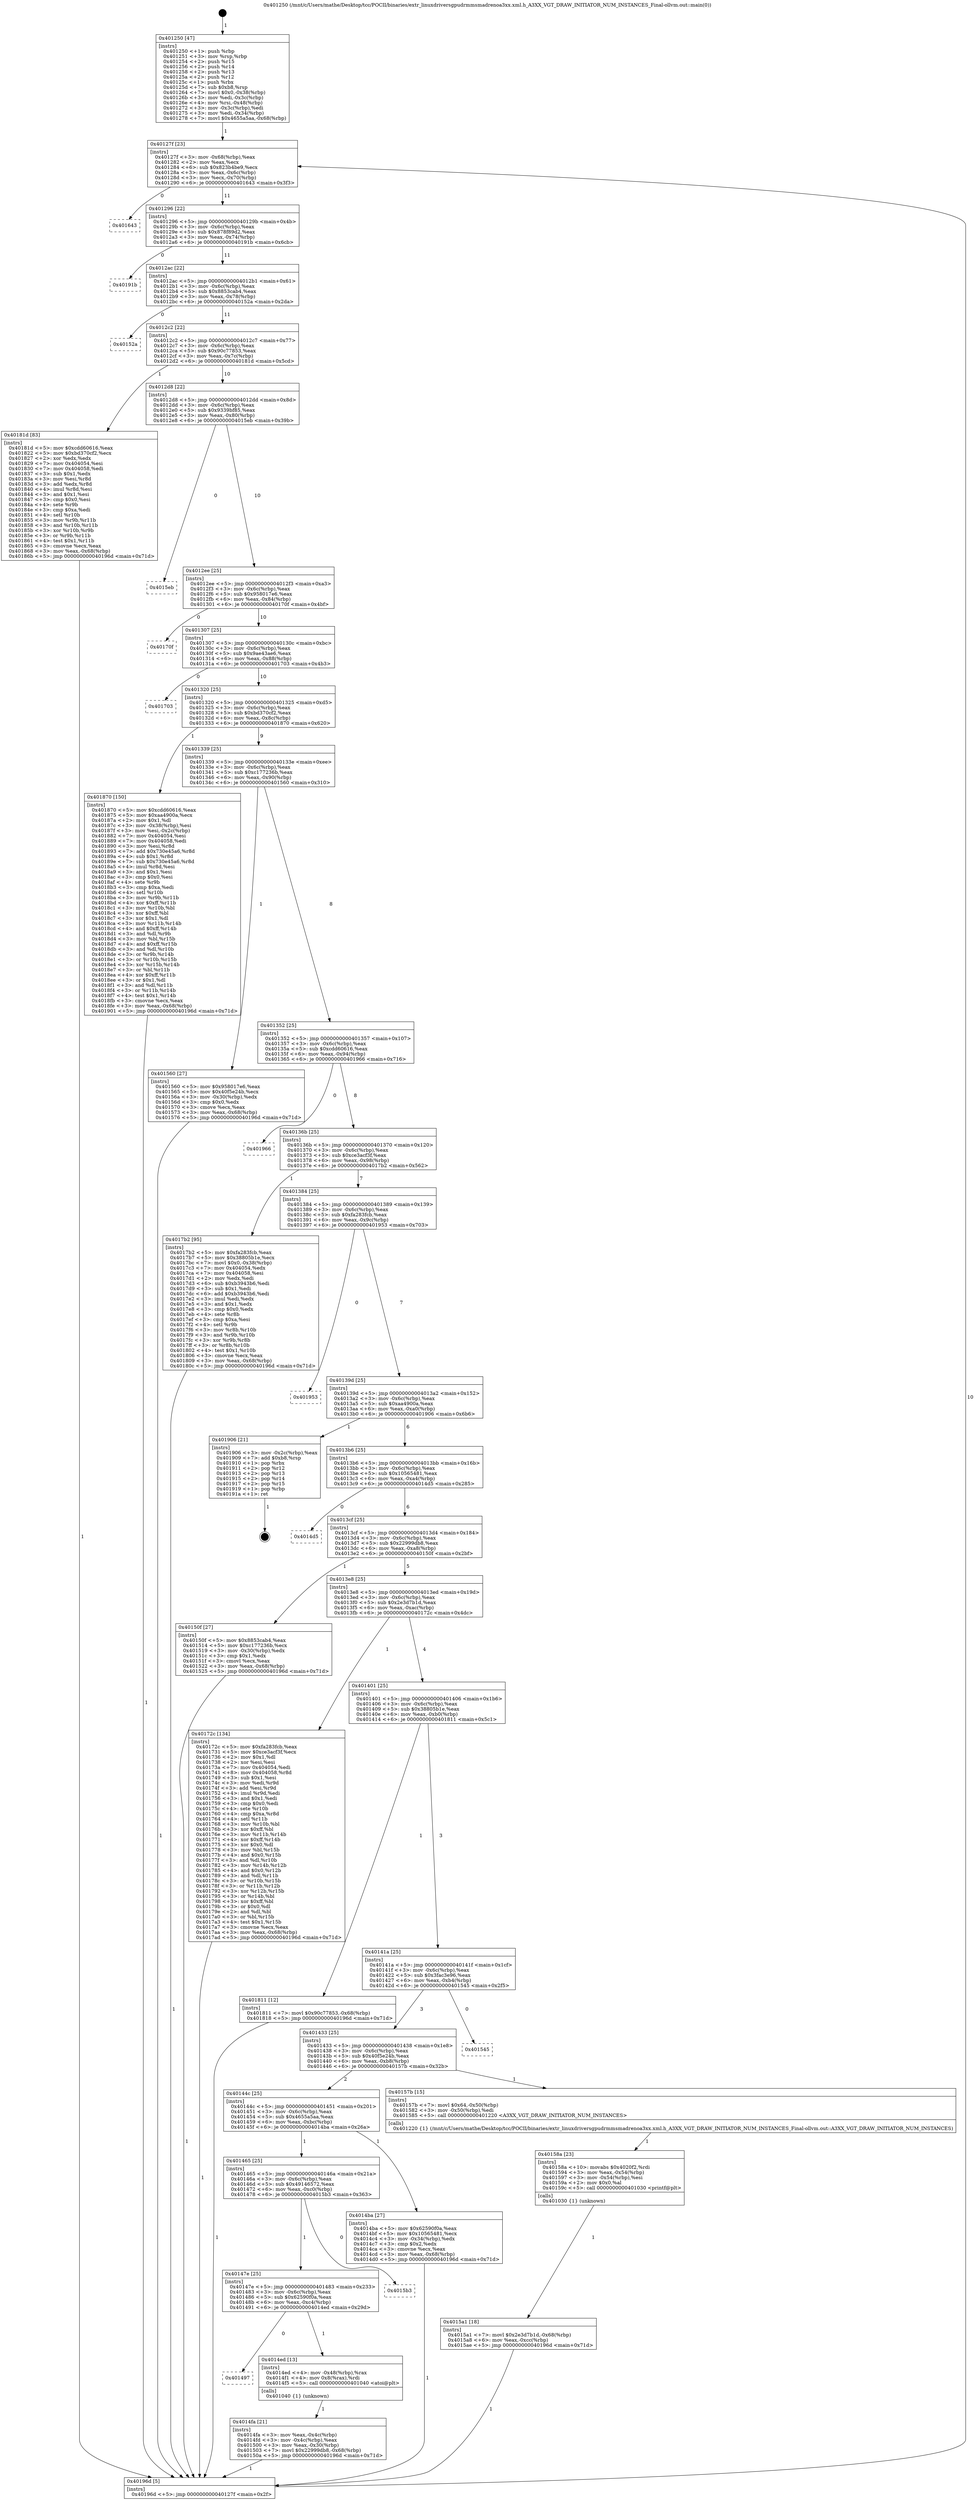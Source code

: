 digraph "0x401250" {
  label = "0x401250 (/mnt/c/Users/mathe/Desktop/tcc/POCII/binaries/extr_linuxdriversgpudrmmsmadrenoa3xx.xml.h_A3XX_VGT_DRAW_INITIATOR_NUM_INSTANCES_Final-ollvm.out::main(0))"
  labelloc = "t"
  node[shape=record]

  Entry [label="",width=0.3,height=0.3,shape=circle,fillcolor=black,style=filled]
  "0x40127f" [label="{
     0x40127f [23]\l
     | [instrs]\l
     &nbsp;&nbsp;0x40127f \<+3\>: mov -0x68(%rbp),%eax\l
     &nbsp;&nbsp;0x401282 \<+2\>: mov %eax,%ecx\l
     &nbsp;&nbsp;0x401284 \<+6\>: sub $0x823b4be9,%ecx\l
     &nbsp;&nbsp;0x40128a \<+3\>: mov %eax,-0x6c(%rbp)\l
     &nbsp;&nbsp;0x40128d \<+3\>: mov %ecx,-0x70(%rbp)\l
     &nbsp;&nbsp;0x401290 \<+6\>: je 0000000000401643 \<main+0x3f3\>\l
  }"]
  "0x401643" [label="{
     0x401643\l
  }", style=dashed]
  "0x401296" [label="{
     0x401296 [22]\l
     | [instrs]\l
     &nbsp;&nbsp;0x401296 \<+5\>: jmp 000000000040129b \<main+0x4b\>\l
     &nbsp;&nbsp;0x40129b \<+3\>: mov -0x6c(%rbp),%eax\l
     &nbsp;&nbsp;0x40129e \<+5\>: sub $0x878f89d2,%eax\l
     &nbsp;&nbsp;0x4012a3 \<+3\>: mov %eax,-0x74(%rbp)\l
     &nbsp;&nbsp;0x4012a6 \<+6\>: je 000000000040191b \<main+0x6cb\>\l
  }"]
  Exit [label="",width=0.3,height=0.3,shape=circle,fillcolor=black,style=filled,peripheries=2]
  "0x40191b" [label="{
     0x40191b\l
  }", style=dashed]
  "0x4012ac" [label="{
     0x4012ac [22]\l
     | [instrs]\l
     &nbsp;&nbsp;0x4012ac \<+5\>: jmp 00000000004012b1 \<main+0x61\>\l
     &nbsp;&nbsp;0x4012b1 \<+3\>: mov -0x6c(%rbp),%eax\l
     &nbsp;&nbsp;0x4012b4 \<+5\>: sub $0x8853cab4,%eax\l
     &nbsp;&nbsp;0x4012b9 \<+3\>: mov %eax,-0x78(%rbp)\l
     &nbsp;&nbsp;0x4012bc \<+6\>: je 000000000040152a \<main+0x2da\>\l
  }"]
  "0x4015a1" [label="{
     0x4015a1 [18]\l
     | [instrs]\l
     &nbsp;&nbsp;0x4015a1 \<+7\>: movl $0x2e3d7b1d,-0x68(%rbp)\l
     &nbsp;&nbsp;0x4015a8 \<+6\>: mov %eax,-0xcc(%rbp)\l
     &nbsp;&nbsp;0x4015ae \<+5\>: jmp 000000000040196d \<main+0x71d\>\l
  }"]
  "0x40152a" [label="{
     0x40152a\l
  }", style=dashed]
  "0x4012c2" [label="{
     0x4012c2 [22]\l
     | [instrs]\l
     &nbsp;&nbsp;0x4012c2 \<+5\>: jmp 00000000004012c7 \<main+0x77\>\l
     &nbsp;&nbsp;0x4012c7 \<+3\>: mov -0x6c(%rbp),%eax\l
     &nbsp;&nbsp;0x4012ca \<+5\>: sub $0x90c77853,%eax\l
     &nbsp;&nbsp;0x4012cf \<+3\>: mov %eax,-0x7c(%rbp)\l
     &nbsp;&nbsp;0x4012d2 \<+6\>: je 000000000040181d \<main+0x5cd\>\l
  }"]
  "0x40158a" [label="{
     0x40158a [23]\l
     | [instrs]\l
     &nbsp;&nbsp;0x40158a \<+10\>: movabs $0x4020f2,%rdi\l
     &nbsp;&nbsp;0x401594 \<+3\>: mov %eax,-0x54(%rbp)\l
     &nbsp;&nbsp;0x401597 \<+3\>: mov -0x54(%rbp),%esi\l
     &nbsp;&nbsp;0x40159a \<+2\>: mov $0x0,%al\l
     &nbsp;&nbsp;0x40159c \<+5\>: call 0000000000401030 \<printf@plt\>\l
     | [calls]\l
     &nbsp;&nbsp;0x401030 \{1\} (unknown)\l
  }"]
  "0x40181d" [label="{
     0x40181d [83]\l
     | [instrs]\l
     &nbsp;&nbsp;0x40181d \<+5\>: mov $0xcdd60616,%eax\l
     &nbsp;&nbsp;0x401822 \<+5\>: mov $0xbd370cf2,%ecx\l
     &nbsp;&nbsp;0x401827 \<+2\>: xor %edx,%edx\l
     &nbsp;&nbsp;0x401829 \<+7\>: mov 0x404054,%esi\l
     &nbsp;&nbsp;0x401830 \<+7\>: mov 0x404058,%edi\l
     &nbsp;&nbsp;0x401837 \<+3\>: sub $0x1,%edx\l
     &nbsp;&nbsp;0x40183a \<+3\>: mov %esi,%r8d\l
     &nbsp;&nbsp;0x40183d \<+3\>: add %edx,%r8d\l
     &nbsp;&nbsp;0x401840 \<+4\>: imul %r8d,%esi\l
     &nbsp;&nbsp;0x401844 \<+3\>: and $0x1,%esi\l
     &nbsp;&nbsp;0x401847 \<+3\>: cmp $0x0,%esi\l
     &nbsp;&nbsp;0x40184a \<+4\>: sete %r9b\l
     &nbsp;&nbsp;0x40184e \<+3\>: cmp $0xa,%edi\l
     &nbsp;&nbsp;0x401851 \<+4\>: setl %r10b\l
     &nbsp;&nbsp;0x401855 \<+3\>: mov %r9b,%r11b\l
     &nbsp;&nbsp;0x401858 \<+3\>: and %r10b,%r11b\l
     &nbsp;&nbsp;0x40185b \<+3\>: xor %r10b,%r9b\l
     &nbsp;&nbsp;0x40185e \<+3\>: or %r9b,%r11b\l
     &nbsp;&nbsp;0x401861 \<+4\>: test $0x1,%r11b\l
     &nbsp;&nbsp;0x401865 \<+3\>: cmovne %ecx,%eax\l
     &nbsp;&nbsp;0x401868 \<+3\>: mov %eax,-0x68(%rbp)\l
     &nbsp;&nbsp;0x40186b \<+5\>: jmp 000000000040196d \<main+0x71d\>\l
  }"]
  "0x4012d8" [label="{
     0x4012d8 [22]\l
     | [instrs]\l
     &nbsp;&nbsp;0x4012d8 \<+5\>: jmp 00000000004012dd \<main+0x8d\>\l
     &nbsp;&nbsp;0x4012dd \<+3\>: mov -0x6c(%rbp),%eax\l
     &nbsp;&nbsp;0x4012e0 \<+5\>: sub $0x9339bf85,%eax\l
     &nbsp;&nbsp;0x4012e5 \<+3\>: mov %eax,-0x80(%rbp)\l
     &nbsp;&nbsp;0x4012e8 \<+6\>: je 00000000004015eb \<main+0x39b\>\l
  }"]
  "0x4014fa" [label="{
     0x4014fa [21]\l
     | [instrs]\l
     &nbsp;&nbsp;0x4014fa \<+3\>: mov %eax,-0x4c(%rbp)\l
     &nbsp;&nbsp;0x4014fd \<+3\>: mov -0x4c(%rbp),%eax\l
     &nbsp;&nbsp;0x401500 \<+3\>: mov %eax,-0x30(%rbp)\l
     &nbsp;&nbsp;0x401503 \<+7\>: movl $0x22999db8,-0x68(%rbp)\l
     &nbsp;&nbsp;0x40150a \<+5\>: jmp 000000000040196d \<main+0x71d\>\l
  }"]
  "0x4015eb" [label="{
     0x4015eb\l
  }", style=dashed]
  "0x4012ee" [label="{
     0x4012ee [25]\l
     | [instrs]\l
     &nbsp;&nbsp;0x4012ee \<+5\>: jmp 00000000004012f3 \<main+0xa3\>\l
     &nbsp;&nbsp;0x4012f3 \<+3\>: mov -0x6c(%rbp),%eax\l
     &nbsp;&nbsp;0x4012f6 \<+5\>: sub $0x958017e6,%eax\l
     &nbsp;&nbsp;0x4012fb \<+6\>: mov %eax,-0x84(%rbp)\l
     &nbsp;&nbsp;0x401301 \<+6\>: je 000000000040170f \<main+0x4bf\>\l
  }"]
  "0x401497" [label="{
     0x401497\l
  }", style=dashed]
  "0x40170f" [label="{
     0x40170f\l
  }", style=dashed]
  "0x401307" [label="{
     0x401307 [25]\l
     | [instrs]\l
     &nbsp;&nbsp;0x401307 \<+5\>: jmp 000000000040130c \<main+0xbc\>\l
     &nbsp;&nbsp;0x40130c \<+3\>: mov -0x6c(%rbp),%eax\l
     &nbsp;&nbsp;0x40130f \<+5\>: sub $0x9ae43ae6,%eax\l
     &nbsp;&nbsp;0x401314 \<+6\>: mov %eax,-0x88(%rbp)\l
     &nbsp;&nbsp;0x40131a \<+6\>: je 0000000000401703 \<main+0x4b3\>\l
  }"]
  "0x4014ed" [label="{
     0x4014ed [13]\l
     | [instrs]\l
     &nbsp;&nbsp;0x4014ed \<+4\>: mov -0x48(%rbp),%rax\l
     &nbsp;&nbsp;0x4014f1 \<+4\>: mov 0x8(%rax),%rdi\l
     &nbsp;&nbsp;0x4014f5 \<+5\>: call 0000000000401040 \<atoi@plt\>\l
     | [calls]\l
     &nbsp;&nbsp;0x401040 \{1\} (unknown)\l
  }"]
  "0x401703" [label="{
     0x401703\l
  }", style=dashed]
  "0x401320" [label="{
     0x401320 [25]\l
     | [instrs]\l
     &nbsp;&nbsp;0x401320 \<+5\>: jmp 0000000000401325 \<main+0xd5\>\l
     &nbsp;&nbsp;0x401325 \<+3\>: mov -0x6c(%rbp),%eax\l
     &nbsp;&nbsp;0x401328 \<+5\>: sub $0xbd370cf2,%eax\l
     &nbsp;&nbsp;0x40132d \<+6\>: mov %eax,-0x8c(%rbp)\l
     &nbsp;&nbsp;0x401333 \<+6\>: je 0000000000401870 \<main+0x620\>\l
  }"]
  "0x40147e" [label="{
     0x40147e [25]\l
     | [instrs]\l
     &nbsp;&nbsp;0x40147e \<+5\>: jmp 0000000000401483 \<main+0x233\>\l
     &nbsp;&nbsp;0x401483 \<+3\>: mov -0x6c(%rbp),%eax\l
     &nbsp;&nbsp;0x401486 \<+5\>: sub $0x62590f0a,%eax\l
     &nbsp;&nbsp;0x40148b \<+6\>: mov %eax,-0xc4(%rbp)\l
     &nbsp;&nbsp;0x401491 \<+6\>: je 00000000004014ed \<main+0x29d\>\l
  }"]
  "0x401870" [label="{
     0x401870 [150]\l
     | [instrs]\l
     &nbsp;&nbsp;0x401870 \<+5\>: mov $0xcdd60616,%eax\l
     &nbsp;&nbsp;0x401875 \<+5\>: mov $0xaa4900a,%ecx\l
     &nbsp;&nbsp;0x40187a \<+2\>: mov $0x1,%dl\l
     &nbsp;&nbsp;0x40187c \<+3\>: mov -0x38(%rbp),%esi\l
     &nbsp;&nbsp;0x40187f \<+3\>: mov %esi,-0x2c(%rbp)\l
     &nbsp;&nbsp;0x401882 \<+7\>: mov 0x404054,%esi\l
     &nbsp;&nbsp;0x401889 \<+7\>: mov 0x404058,%edi\l
     &nbsp;&nbsp;0x401890 \<+3\>: mov %esi,%r8d\l
     &nbsp;&nbsp;0x401893 \<+7\>: add $0x730e45a6,%r8d\l
     &nbsp;&nbsp;0x40189a \<+4\>: sub $0x1,%r8d\l
     &nbsp;&nbsp;0x40189e \<+7\>: sub $0x730e45a6,%r8d\l
     &nbsp;&nbsp;0x4018a5 \<+4\>: imul %r8d,%esi\l
     &nbsp;&nbsp;0x4018a9 \<+3\>: and $0x1,%esi\l
     &nbsp;&nbsp;0x4018ac \<+3\>: cmp $0x0,%esi\l
     &nbsp;&nbsp;0x4018af \<+4\>: sete %r9b\l
     &nbsp;&nbsp;0x4018b3 \<+3\>: cmp $0xa,%edi\l
     &nbsp;&nbsp;0x4018b6 \<+4\>: setl %r10b\l
     &nbsp;&nbsp;0x4018ba \<+3\>: mov %r9b,%r11b\l
     &nbsp;&nbsp;0x4018bd \<+4\>: xor $0xff,%r11b\l
     &nbsp;&nbsp;0x4018c1 \<+3\>: mov %r10b,%bl\l
     &nbsp;&nbsp;0x4018c4 \<+3\>: xor $0xff,%bl\l
     &nbsp;&nbsp;0x4018c7 \<+3\>: xor $0x1,%dl\l
     &nbsp;&nbsp;0x4018ca \<+3\>: mov %r11b,%r14b\l
     &nbsp;&nbsp;0x4018cd \<+4\>: and $0xff,%r14b\l
     &nbsp;&nbsp;0x4018d1 \<+3\>: and %dl,%r9b\l
     &nbsp;&nbsp;0x4018d4 \<+3\>: mov %bl,%r15b\l
     &nbsp;&nbsp;0x4018d7 \<+4\>: and $0xff,%r15b\l
     &nbsp;&nbsp;0x4018db \<+3\>: and %dl,%r10b\l
     &nbsp;&nbsp;0x4018de \<+3\>: or %r9b,%r14b\l
     &nbsp;&nbsp;0x4018e1 \<+3\>: or %r10b,%r15b\l
     &nbsp;&nbsp;0x4018e4 \<+3\>: xor %r15b,%r14b\l
     &nbsp;&nbsp;0x4018e7 \<+3\>: or %bl,%r11b\l
     &nbsp;&nbsp;0x4018ea \<+4\>: xor $0xff,%r11b\l
     &nbsp;&nbsp;0x4018ee \<+3\>: or $0x1,%dl\l
     &nbsp;&nbsp;0x4018f1 \<+3\>: and %dl,%r11b\l
     &nbsp;&nbsp;0x4018f4 \<+3\>: or %r11b,%r14b\l
     &nbsp;&nbsp;0x4018f7 \<+4\>: test $0x1,%r14b\l
     &nbsp;&nbsp;0x4018fb \<+3\>: cmovne %ecx,%eax\l
     &nbsp;&nbsp;0x4018fe \<+3\>: mov %eax,-0x68(%rbp)\l
     &nbsp;&nbsp;0x401901 \<+5\>: jmp 000000000040196d \<main+0x71d\>\l
  }"]
  "0x401339" [label="{
     0x401339 [25]\l
     | [instrs]\l
     &nbsp;&nbsp;0x401339 \<+5\>: jmp 000000000040133e \<main+0xee\>\l
     &nbsp;&nbsp;0x40133e \<+3\>: mov -0x6c(%rbp),%eax\l
     &nbsp;&nbsp;0x401341 \<+5\>: sub $0xc177236b,%eax\l
     &nbsp;&nbsp;0x401346 \<+6\>: mov %eax,-0x90(%rbp)\l
     &nbsp;&nbsp;0x40134c \<+6\>: je 0000000000401560 \<main+0x310\>\l
  }"]
  "0x4015b3" [label="{
     0x4015b3\l
  }", style=dashed]
  "0x401560" [label="{
     0x401560 [27]\l
     | [instrs]\l
     &nbsp;&nbsp;0x401560 \<+5\>: mov $0x958017e6,%eax\l
     &nbsp;&nbsp;0x401565 \<+5\>: mov $0x40f5e24b,%ecx\l
     &nbsp;&nbsp;0x40156a \<+3\>: mov -0x30(%rbp),%edx\l
     &nbsp;&nbsp;0x40156d \<+3\>: cmp $0x0,%edx\l
     &nbsp;&nbsp;0x401570 \<+3\>: cmove %ecx,%eax\l
     &nbsp;&nbsp;0x401573 \<+3\>: mov %eax,-0x68(%rbp)\l
     &nbsp;&nbsp;0x401576 \<+5\>: jmp 000000000040196d \<main+0x71d\>\l
  }"]
  "0x401352" [label="{
     0x401352 [25]\l
     | [instrs]\l
     &nbsp;&nbsp;0x401352 \<+5\>: jmp 0000000000401357 \<main+0x107\>\l
     &nbsp;&nbsp;0x401357 \<+3\>: mov -0x6c(%rbp),%eax\l
     &nbsp;&nbsp;0x40135a \<+5\>: sub $0xcdd60616,%eax\l
     &nbsp;&nbsp;0x40135f \<+6\>: mov %eax,-0x94(%rbp)\l
     &nbsp;&nbsp;0x401365 \<+6\>: je 0000000000401966 \<main+0x716\>\l
  }"]
  "0x401250" [label="{
     0x401250 [47]\l
     | [instrs]\l
     &nbsp;&nbsp;0x401250 \<+1\>: push %rbp\l
     &nbsp;&nbsp;0x401251 \<+3\>: mov %rsp,%rbp\l
     &nbsp;&nbsp;0x401254 \<+2\>: push %r15\l
     &nbsp;&nbsp;0x401256 \<+2\>: push %r14\l
     &nbsp;&nbsp;0x401258 \<+2\>: push %r13\l
     &nbsp;&nbsp;0x40125a \<+2\>: push %r12\l
     &nbsp;&nbsp;0x40125c \<+1\>: push %rbx\l
     &nbsp;&nbsp;0x40125d \<+7\>: sub $0xb8,%rsp\l
     &nbsp;&nbsp;0x401264 \<+7\>: movl $0x0,-0x38(%rbp)\l
     &nbsp;&nbsp;0x40126b \<+3\>: mov %edi,-0x3c(%rbp)\l
     &nbsp;&nbsp;0x40126e \<+4\>: mov %rsi,-0x48(%rbp)\l
     &nbsp;&nbsp;0x401272 \<+3\>: mov -0x3c(%rbp),%edi\l
     &nbsp;&nbsp;0x401275 \<+3\>: mov %edi,-0x34(%rbp)\l
     &nbsp;&nbsp;0x401278 \<+7\>: movl $0x4655a5aa,-0x68(%rbp)\l
  }"]
  "0x401966" [label="{
     0x401966\l
  }", style=dashed]
  "0x40136b" [label="{
     0x40136b [25]\l
     | [instrs]\l
     &nbsp;&nbsp;0x40136b \<+5\>: jmp 0000000000401370 \<main+0x120\>\l
     &nbsp;&nbsp;0x401370 \<+3\>: mov -0x6c(%rbp),%eax\l
     &nbsp;&nbsp;0x401373 \<+5\>: sub $0xce3acf3f,%eax\l
     &nbsp;&nbsp;0x401378 \<+6\>: mov %eax,-0x98(%rbp)\l
     &nbsp;&nbsp;0x40137e \<+6\>: je 00000000004017b2 \<main+0x562\>\l
  }"]
  "0x40196d" [label="{
     0x40196d [5]\l
     | [instrs]\l
     &nbsp;&nbsp;0x40196d \<+5\>: jmp 000000000040127f \<main+0x2f\>\l
  }"]
  "0x4017b2" [label="{
     0x4017b2 [95]\l
     | [instrs]\l
     &nbsp;&nbsp;0x4017b2 \<+5\>: mov $0xfa283fcb,%eax\l
     &nbsp;&nbsp;0x4017b7 \<+5\>: mov $0x38805b1e,%ecx\l
     &nbsp;&nbsp;0x4017bc \<+7\>: movl $0x0,-0x38(%rbp)\l
     &nbsp;&nbsp;0x4017c3 \<+7\>: mov 0x404054,%edx\l
     &nbsp;&nbsp;0x4017ca \<+7\>: mov 0x404058,%esi\l
     &nbsp;&nbsp;0x4017d1 \<+2\>: mov %edx,%edi\l
     &nbsp;&nbsp;0x4017d3 \<+6\>: sub $0xb3943b6,%edi\l
     &nbsp;&nbsp;0x4017d9 \<+3\>: sub $0x1,%edi\l
     &nbsp;&nbsp;0x4017dc \<+6\>: add $0xb3943b6,%edi\l
     &nbsp;&nbsp;0x4017e2 \<+3\>: imul %edi,%edx\l
     &nbsp;&nbsp;0x4017e5 \<+3\>: and $0x1,%edx\l
     &nbsp;&nbsp;0x4017e8 \<+3\>: cmp $0x0,%edx\l
     &nbsp;&nbsp;0x4017eb \<+4\>: sete %r8b\l
     &nbsp;&nbsp;0x4017ef \<+3\>: cmp $0xa,%esi\l
     &nbsp;&nbsp;0x4017f2 \<+4\>: setl %r9b\l
     &nbsp;&nbsp;0x4017f6 \<+3\>: mov %r8b,%r10b\l
     &nbsp;&nbsp;0x4017f9 \<+3\>: and %r9b,%r10b\l
     &nbsp;&nbsp;0x4017fc \<+3\>: xor %r9b,%r8b\l
     &nbsp;&nbsp;0x4017ff \<+3\>: or %r8b,%r10b\l
     &nbsp;&nbsp;0x401802 \<+4\>: test $0x1,%r10b\l
     &nbsp;&nbsp;0x401806 \<+3\>: cmovne %ecx,%eax\l
     &nbsp;&nbsp;0x401809 \<+3\>: mov %eax,-0x68(%rbp)\l
     &nbsp;&nbsp;0x40180c \<+5\>: jmp 000000000040196d \<main+0x71d\>\l
  }"]
  "0x401384" [label="{
     0x401384 [25]\l
     | [instrs]\l
     &nbsp;&nbsp;0x401384 \<+5\>: jmp 0000000000401389 \<main+0x139\>\l
     &nbsp;&nbsp;0x401389 \<+3\>: mov -0x6c(%rbp),%eax\l
     &nbsp;&nbsp;0x40138c \<+5\>: sub $0xfa283fcb,%eax\l
     &nbsp;&nbsp;0x401391 \<+6\>: mov %eax,-0x9c(%rbp)\l
     &nbsp;&nbsp;0x401397 \<+6\>: je 0000000000401953 \<main+0x703\>\l
  }"]
  "0x401465" [label="{
     0x401465 [25]\l
     | [instrs]\l
     &nbsp;&nbsp;0x401465 \<+5\>: jmp 000000000040146a \<main+0x21a\>\l
     &nbsp;&nbsp;0x40146a \<+3\>: mov -0x6c(%rbp),%eax\l
     &nbsp;&nbsp;0x40146d \<+5\>: sub $0x49146572,%eax\l
     &nbsp;&nbsp;0x401472 \<+6\>: mov %eax,-0xc0(%rbp)\l
     &nbsp;&nbsp;0x401478 \<+6\>: je 00000000004015b3 \<main+0x363\>\l
  }"]
  "0x401953" [label="{
     0x401953\l
  }", style=dashed]
  "0x40139d" [label="{
     0x40139d [25]\l
     | [instrs]\l
     &nbsp;&nbsp;0x40139d \<+5\>: jmp 00000000004013a2 \<main+0x152\>\l
     &nbsp;&nbsp;0x4013a2 \<+3\>: mov -0x6c(%rbp),%eax\l
     &nbsp;&nbsp;0x4013a5 \<+5\>: sub $0xaa4900a,%eax\l
     &nbsp;&nbsp;0x4013aa \<+6\>: mov %eax,-0xa0(%rbp)\l
     &nbsp;&nbsp;0x4013b0 \<+6\>: je 0000000000401906 \<main+0x6b6\>\l
  }"]
  "0x4014ba" [label="{
     0x4014ba [27]\l
     | [instrs]\l
     &nbsp;&nbsp;0x4014ba \<+5\>: mov $0x62590f0a,%eax\l
     &nbsp;&nbsp;0x4014bf \<+5\>: mov $0x10565481,%ecx\l
     &nbsp;&nbsp;0x4014c4 \<+3\>: mov -0x34(%rbp),%edx\l
     &nbsp;&nbsp;0x4014c7 \<+3\>: cmp $0x2,%edx\l
     &nbsp;&nbsp;0x4014ca \<+3\>: cmovne %ecx,%eax\l
     &nbsp;&nbsp;0x4014cd \<+3\>: mov %eax,-0x68(%rbp)\l
     &nbsp;&nbsp;0x4014d0 \<+5\>: jmp 000000000040196d \<main+0x71d\>\l
  }"]
  "0x401906" [label="{
     0x401906 [21]\l
     | [instrs]\l
     &nbsp;&nbsp;0x401906 \<+3\>: mov -0x2c(%rbp),%eax\l
     &nbsp;&nbsp;0x401909 \<+7\>: add $0xb8,%rsp\l
     &nbsp;&nbsp;0x401910 \<+1\>: pop %rbx\l
     &nbsp;&nbsp;0x401911 \<+2\>: pop %r12\l
     &nbsp;&nbsp;0x401913 \<+2\>: pop %r13\l
     &nbsp;&nbsp;0x401915 \<+2\>: pop %r14\l
     &nbsp;&nbsp;0x401917 \<+2\>: pop %r15\l
     &nbsp;&nbsp;0x401919 \<+1\>: pop %rbp\l
     &nbsp;&nbsp;0x40191a \<+1\>: ret\l
  }"]
  "0x4013b6" [label="{
     0x4013b6 [25]\l
     | [instrs]\l
     &nbsp;&nbsp;0x4013b6 \<+5\>: jmp 00000000004013bb \<main+0x16b\>\l
     &nbsp;&nbsp;0x4013bb \<+3\>: mov -0x6c(%rbp),%eax\l
     &nbsp;&nbsp;0x4013be \<+5\>: sub $0x10565481,%eax\l
     &nbsp;&nbsp;0x4013c3 \<+6\>: mov %eax,-0xa4(%rbp)\l
     &nbsp;&nbsp;0x4013c9 \<+6\>: je 00000000004014d5 \<main+0x285\>\l
  }"]
  "0x40144c" [label="{
     0x40144c [25]\l
     | [instrs]\l
     &nbsp;&nbsp;0x40144c \<+5\>: jmp 0000000000401451 \<main+0x201\>\l
     &nbsp;&nbsp;0x401451 \<+3\>: mov -0x6c(%rbp),%eax\l
     &nbsp;&nbsp;0x401454 \<+5\>: sub $0x4655a5aa,%eax\l
     &nbsp;&nbsp;0x401459 \<+6\>: mov %eax,-0xbc(%rbp)\l
     &nbsp;&nbsp;0x40145f \<+6\>: je 00000000004014ba \<main+0x26a\>\l
  }"]
  "0x4014d5" [label="{
     0x4014d5\l
  }", style=dashed]
  "0x4013cf" [label="{
     0x4013cf [25]\l
     | [instrs]\l
     &nbsp;&nbsp;0x4013cf \<+5\>: jmp 00000000004013d4 \<main+0x184\>\l
     &nbsp;&nbsp;0x4013d4 \<+3\>: mov -0x6c(%rbp),%eax\l
     &nbsp;&nbsp;0x4013d7 \<+5\>: sub $0x22999db8,%eax\l
     &nbsp;&nbsp;0x4013dc \<+6\>: mov %eax,-0xa8(%rbp)\l
     &nbsp;&nbsp;0x4013e2 \<+6\>: je 000000000040150f \<main+0x2bf\>\l
  }"]
  "0x40157b" [label="{
     0x40157b [15]\l
     | [instrs]\l
     &nbsp;&nbsp;0x40157b \<+7\>: movl $0x64,-0x50(%rbp)\l
     &nbsp;&nbsp;0x401582 \<+3\>: mov -0x50(%rbp),%edi\l
     &nbsp;&nbsp;0x401585 \<+5\>: call 0000000000401220 \<A3XX_VGT_DRAW_INITIATOR_NUM_INSTANCES\>\l
     | [calls]\l
     &nbsp;&nbsp;0x401220 \{1\} (/mnt/c/Users/mathe/Desktop/tcc/POCII/binaries/extr_linuxdriversgpudrmmsmadrenoa3xx.xml.h_A3XX_VGT_DRAW_INITIATOR_NUM_INSTANCES_Final-ollvm.out::A3XX_VGT_DRAW_INITIATOR_NUM_INSTANCES)\l
  }"]
  "0x40150f" [label="{
     0x40150f [27]\l
     | [instrs]\l
     &nbsp;&nbsp;0x40150f \<+5\>: mov $0x8853cab4,%eax\l
     &nbsp;&nbsp;0x401514 \<+5\>: mov $0xc177236b,%ecx\l
     &nbsp;&nbsp;0x401519 \<+3\>: mov -0x30(%rbp),%edx\l
     &nbsp;&nbsp;0x40151c \<+3\>: cmp $0x1,%edx\l
     &nbsp;&nbsp;0x40151f \<+3\>: cmovl %ecx,%eax\l
     &nbsp;&nbsp;0x401522 \<+3\>: mov %eax,-0x68(%rbp)\l
     &nbsp;&nbsp;0x401525 \<+5\>: jmp 000000000040196d \<main+0x71d\>\l
  }"]
  "0x4013e8" [label="{
     0x4013e8 [25]\l
     | [instrs]\l
     &nbsp;&nbsp;0x4013e8 \<+5\>: jmp 00000000004013ed \<main+0x19d\>\l
     &nbsp;&nbsp;0x4013ed \<+3\>: mov -0x6c(%rbp),%eax\l
     &nbsp;&nbsp;0x4013f0 \<+5\>: sub $0x2e3d7b1d,%eax\l
     &nbsp;&nbsp;0x4013f5 \<+6\>: mov %eax,-0xac(%rbp)\l
     &nbsp;&nbsp;0x4013fb \<+6\>: je 000000000040172c \<main+0x4dc\>\l
  }"]
  "0x401433" [label="{
     0x401433 [25]\l
     | [instrs]\l
     &nbsp;&nbsp;0x401433 \<+5\>: jmp 0000000000401438 \<main+0x1e8\>\l
     &nbsp;&nbsp;0x401438 \<+3\>: mov -0x6c(%rbp),%eax\l
     &nbsp;&nbsp;0x40143b \<+5\>: sub $0x40f5e24b,%eax\l
     &nbsp;&nbsp;0x401440 \<+6\>: mov %eax,-0xb8(%rbp)\l
     &nbsp;&nbsp;0x401446 \<+6\>: je 000000000040157b \<main+0x32b\>\l
  }"]
  "0x40172c" [label="{
     0x40172c [134]\l
     | [instrs]\l
     &nbsp;&nbsp;0x40172c \<+5\>: mov $0xfa283fcb,%eax\l
     &nbsp;&nbsp;0x401731 \<+5\>: mov $0xce3acf3f,%ecx\l
     &nbsp;&nbsp;0x401736 \<+2\>: mov $0x1,%dl\l
     &nbsp;&nbsp;0x401738 \<+2\>: xor %esi,%esi\l
     &nbsp;&nbsp;0x40173a \<+7\>: mov 0x404054,%edi\l
     &nbsp;&nbsp;0x401741 \<+8\>: mov 0x404058,%r8d\l
     &nbsp;&nbsp;0x401749 \<+3\>: sub $0x1,%esi\l
     &nbsp;&nbsp;0x40174c \<+3\>: mov %edi,%r9d\l
     &nbsp;&nbsp;0x40174f \<+3\>: add %esi,%r9d\l
     &nbsp;&nbsp;0x401752 \<+4\>: imul %r9d,%edi\l
     &nbsp;&nbsp;0x401756 \<+3\>: and $0x1,%edi\l
     &nbsp;&nbsp;0x401759 \<+3\>: cmp $0x0,%edi\l
     &nbsp;&nbsp;0x40175c \<+4\>: sete %r10b\l
     &nbsp;&nbsp;0x401760 \<+4\>: cmp $0xa,%r8d\l
     &nbsp;&nbsp;0x401764 \<+4\>: setl %r11b\l
     &nbsp;&nbsp;0x401768 \<+3\>: mov %r10b,%bl\l
     &nbsp;&nbsp;0x40176b \<+3\>: xor $0xff,%bl\l
     &nbsp;&nbsp;0x40176e \<+3\>: mov %r11b,%r14b\l
     &nbsp;&nbsp;0x401771 \<+4\>: xor $0xff,%r14b\l
     &nbsp;&nbsp;0x401775 \<+3\>: xor $0x0,%dl\l
     &nbsp;&nbsp;0x401778 \<+3\>: mov %bl,%r15b\l
     &nbsp;&nbsp;0x40177b \<+4\>: and $0x0,%r15b\l
     &nbsp;&nbsp;0x40177f \<+3\>: and %dl,%r10b\l
     &nbsp;&nbsp;0x401782 \<+3\>: mov %r14b,%r12b\l
     &nbsp;&nbsp;0x401785 \<+4\>: and $0x0,%r12b\l
     &nbsp;&nbsp;0x401789 \<+3\>: and %dl,%r11b\l
     &nbsp;&nbsp;0x40178c \<+3\>: or %r10b,%r15b\l
     &nbsp;&nbsp;0x40178f \<+3\>: or %r11b,%r12b\l
     &nbsp;&nbsp;0x401792 \<+3\>: xor %r12b,%r15b\l
     &nbsp;&nbsp;0x401795 \<+3\>: or %r14b,%bl\l
     &nbsp;&nbsp;0x401798 \<+3\>: xor $0xff,%bl\l
     &nbsp;&nbsp;0x40179b \<+3\>: or $0x0,%dl\l
     &nbsp;&nbsp;0x40179e \<+2\>: and %dl,%bl\l
     &nbsp;&nbsp;0x4017a0 \<+3\>: or %bl,%r15b\l
     &nbsp;&nbsp;0x4017a3 \<+4\>: test $0x1,%r15b\l
     &nbsp;&nbsp;0x4017a7 \<+3\>: cmovne %ecx,%eax\l
     &nbsp;&nbsp;0x4017aa \<+3\>: mov %eax,-0x68(%rbp)\l
     &nbsp;&nbsp;0x4017ad \<+5\>: jmp 000000000040196d \<main+0x71d\>\l
  }"]
  "0x401401" [label="{
     0x401401 [25]\l
     | [instrs]\l
     &nbsp;&nbsp;0x401401 \<+5\>: jmp 0000000000401406 \<main+0x1b6\>\l
     &nbsp;&nbsp;0x401406 \<+3\>: mov -0x6c(%rbp),%eax\l
     &nbsp;&nbsp;0x401409 \<+5\>: sub $0x38805b1e,%eax\l
     &nbsp;&nbsp;0x40140e \<+6\>: mov %eax,-0xb0(%rbp)\l
     &nbsp;&nbsp;0x401414 \<+6\>: je 0000000000401811 \<main+0x5c1\>\l
  }"]
  "0x401545" [label="{
     0x401545\l
  }", style=dashed]
  "0x401811" [label="{
     0x401811 [12]\l
     | [instrs]\l
     &nbsp;&nbsp;0x401811 \<+7\>: movl $0x90c77853,-0x68(%rbp)\l
     &nbsp;&nbsp;0x401818 \<+5\>: jmp 000000000040196d \<main+0x71d\>\l
  }"]
  "0x40141a" [label="{
     0x40141a [25]\l
     | [instrs]\l
     &nbsp;&nbsp;0x40141a \<+5\>: jmp 000000000040141f \<main+0x1cf\>\l
     &nbsp;&nbsp;0x40141f \<+3\>: mov -0x6c(%rbp),%eax\l
     &nbsp;&nbsp;0x401422 \<+5\>: sub $0x3fac3e96,%eax\l
     &nbsp;&nbsp;0x401427 \<+6\>: mov %eax,-0xb4(%rbp)\l
     &nbsp;&nbsp;0x40142d \<+6\>: je 0000000000401545 \<main+0x2f5\>\l
  }"]
  Entry -> "0x401250" [label=" 1"]
  "0x40127f" -> "0x401643" [label=" 0"]
  "0x40127f" -> "0x401296" [label=" 11"]
  "0x401906" -> Exit [label=" 1"]
  "0x401296" -> "0x40191b" [label=" 0"]
  "0x401296" -> "0x4012ac" [label=" 11"]
  "0x401870" -> "0x40196d" [label=" 1"]
  "0x4012ac" -> "0x40152a" [label=" 0"]
  "0x4012ac" -> "0x4012c2" [label=" 11"]
  "0x40181d" -> "0x40196d" [label=" 1"]
  "0x4012c2" -> "0x40181d" [label=" 1"]
  "0x4012c2" -> "0x4012d8" [label=" 10"]
  "0x401811" -> "0x40196d" [label=" 1"]
  "0x4012d8" -> "0x4015eb" [label=" 0"]
  "0x4012d8" -> "0x4012ee" [label=" 10"]
  "0x4017b2" -> "0x40196d" [label=" 1"]
  "0x4012ee" -> "0x40170f" [label=" 0"]
  "0x4012ee" -> "0x401307" [label=" 10"]
  "0x40172c" -> "0x40196d" [label=" 1"]
  "0x401307" -> "0x401703" [label=" 0"]
  "0x401307" -> "0x401320" [label=" 10"]
  "0x4015a1" -> "0x40196d" [label=" 1"]
  "0x401320" -> "0x401870" [label=" 1"]
  "0x401320" -> "0x401339" [label=" 9"]
  "0x40157b" -> "0x40158a" [label=" 1"]
  "0x401339" -> "0x401560" [label=" 1"]
  "0x401339" -> "0x401352" [label=" 8"]
  "0x401560" -> "0x40196d" [label=" 1"]
  "0x401352" -> "0x401966" [label=" 0"]
  "0x401352" -> "0x40136b" [label=" 8"]
  "0x4014fa" -> "0x40196d" [label=" 1"]
  "0x40136b" -> "0x4017b2" [label=" 1"]
  "0x40136b" -> "0x401384" [label=" 7"]
  "0x4014ed" -> "0x4014fa" [label=" 1"]
  "0x401384" -> "0x401953" [label=" 0"]
  "0x401384" -> "0x40139d" [label=" 7"]
  "0x40147e" -> "0x401497" [label=" 0"]
  "0x40139d" -> "0x401906" [label=" 1"]
  "0x40139d" -> "0x4013b6" [label=" 6"]
  "0x40147e" -> "0x4014ed" [label=" 1"]
  "0x4013b6" -> "0x4014d5" [label=" 0"]
  "0x4013b6" -> "0x4013cf" [label=" 6"]
  "0x401465" -> "0x40147e" [label=" 1"]
  "0x4013cf" -> "0x40150f" [label=" 1"]
  "0x4013cf" -> "0x4013e8" [label=" 5"]
  "0x401465" -> "0x4015b3" [label=" 0"]
  "0x4013e8" -> "0x40172c" [label=" 1"]
  "0x4013e8" -> "0x401401" [label=" 4"]
  "0x40196d" -> "0x40127f" [label=" 10"]
  "0x401401" -> "0x401811" [label=" 1"]
  "0x401401" -> "0x40141a" [label=" 3"]
  "0x401250" -> "0x40127f" [label=" 1"]
  "0x40141a" -> "0x401545" [label=" 0"]
  "0x40141a" -> "0x401433" [label=" 3"]
  "0x40150f" -> "0x40196d" [label=" 1"]
  "0x401433" -> "0x40157b" [label=" 1"]
  "0x401433" -> "0x40144c" [label=" 2"]
  "0x40158a" -> "0x4015a1" [label=" 1"]
  "0x40144c" -> "0x4014ba" [label=" 1"]
  "0x40144c" -> "0x401465" [label=" 1"]
  "0x4014ba" -> "0x40196d" [label=" 1"]
}

